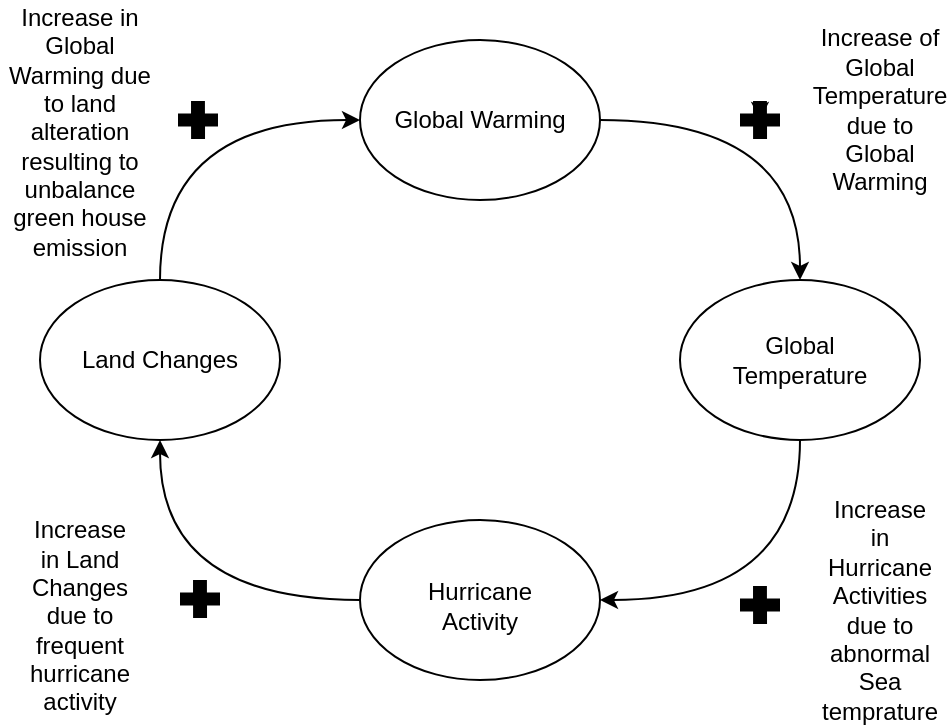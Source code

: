 <mxfile version="22.1.18" type="github">
  <diagram name="Page-1" id="fS8TGvwCn-0KRB2SJR9b">
    <mxGraphModel dx="880" dy="434" grid="1" gridSize="10" guides="1" tooltips="1" connect="1" arrows="1" fold="1" page="1" pageScale="1" pageWidth="850" pageHeight="1100" math="0" shadow="0">
      <root>
        <mxCell id="0" />
        <mxCell id="1" parent="0" />
        <mxCell id="zLddz1JKHRHsstX0XcwO-6" style="edgeStyle=orthogonalEdgeStyle;rounded=0;orthogonalLoop=1;jettySize=auto;html=1;exitX=1;exitY=0.5;exitDx=0;exitDy=0;entryX=0.5;entryY=0;entryDx=0;entryDy=0;curved=1;" edge="1" parent="1" source="zLddz1JKHRHsstX0XcwO-1" target="zLddz1JKHRHsstX0XcwO-3">
          <mxGeometry relative="1" as="geometry" />
        </mxCell>
        <mxCell id="zLddz1JKHRHsstX0XcwO-1" value="" style="ellipse;whiteSpace=wrap;html=1;" vertex="1" parent="1">
          <mxGeometry x="320" y="80" width="120" height="80" as="geometry" />
        </mxCell>
        <mxCell id="zLddz1JKHRHsstX0XcwO-2" value="Global Warming" style="text;html=1;strokeColor=none;fillColor=none;align=center;verticalAlign=middle;whiteSpace=wrap;rounded=0;" vertex="1" parent="1">
          <mxGeometry x="335" y="92.5" width="90" height="55" as="geometry" />
        </mxCell>
        <mxCell id="zLddz1JKHRHsstX0XcwO-7" style="edgeStyle=orthogonalEdgeStyle;rounded=0;orthogonalLoop=1;jettySize=auto;html=1;entryX=1;entryY=0.5;entryDx=0;entryDy=0;curved=1;" edge="1" parent="1" source="zLddz1JKHRHsstX0XcwO-3" target="zLddz1JKHRHsstX0XcwO-5">
          <mxGeometry relative="1" as="geometry">
            <Array as="points">
              <mxPoint x="540" y="360" />
            </Array>
          </mxGeometry>
        </mxCell>
        <mxCell id="zLddz1JKHRHsstX0XcwO-3" value="" style="ellipse;whiteSpace=wrap;html=1;" vertex="1" parent="1">
          <mxGeometry x="480" y="200" width="120" height="80" as="geometry" />
        </mxCell>
        <mxCell id="zLddz1JKHRHsstX0XcwO-9" style="edgeStyle=orthogonalEdgeStyle;rounded=0;orthogonalLoop=1;jettySize=auto;html=1;entryX=0;entryY=0.5;entryDx=0;entryDy=0;curved=1;" edge="1" parent="1" source="zLddz1JKHRHsstX0XcwO-4" target="zLddz1JKHRHsstX0XcwO-1">
          <mxGeometry relative="1" as="geometry">
            <Array as="points">
              <mxPoint x="220" y="120" />
            </Array>
          </mxGeometry>
        </mxCell>
        <mxCell id="zLddz1JKHRHsstX0XcwO-4" value="" style="ellipse;whiteSpace=wrap;html=1;" vertex="1" parent="1">
          <mxGeometry x="160" y="200" width="120" height="80" as="geometry" />
        </mxCell>
        <mxCell id="zLddz1JKHRHsstX0XcwO-8" style="edgeStyle=orthogonalEdgeStyle;rounded=0;orthogonalLoop=1;jettySize=auto;html=1;entryX=0.5;entryY=1;entryDx=0;entryDy=0;curved=1;" edge="1" parent="1" source="zLddz1JKHRHsstX0XcwO-5" target="zLddz1JKHRHsstX0XcwO-4">
          <mxGeometry relative="1" as="geometry" />
        </mxCell>
        <mxCell id="zLddz1JKHRHsstX0XcwO-5" value="" style="ellipse;whiteSpace=wrap;html=1;" vertex="1" parent="1">
          <mxGeometry x="320" y="320" width="120" height="80" as="geometry" />
        </mxCell>
        <mxCell id="zLddz1JKHRHsstX0XcwO-10" value="" style="shape=mxgraph.signs.healthcare.first_aid;html=1;pointerEvents=1;fillColor=#000000;strokeColor=none;verticalLabelPosition=bottom;verticalAlign=top;align=center;" vertex="1" parent="1">
          <mxGeometry x="510" y="110.5" width="20" height="19" as="geometry" />
        </mxCell>
        <mxCell id="zLddz1JKHRHsstX0XcwO-12" style="edgeStyle=orthogonalEdgeStyle;rounded=0;orthogonalLoop=1;jettySize=auto;html=1;exitX=0.5;exitY=0;exitDx=0;exitDy=0;exitPerimeter=0;entryX=0.5;entryY=0.5;entryDx=0;entryDy=0;entryPerimeter=0;" edge="1" parent="1" source="zLddz1JKHRHsstX0XcwO-10" target="zLddz1JKHRHsstX0XcwO-10">
          <mxGeometry relative="1" as="geometry" />
        </mxCell>
        <mxCell id="zLddz1JKHRHsstX0XcwO-16" value="" style="shape=mxgraph.signs.healthcare.first_aid;html=1;pointerEvents=1;fillColor=#000000;strokeColor=none;verticalLabelPosition=bottom;verticalAlign=top;align=center;" vertex="1" parent="1">
          <mxGeometry x="230" y="350" width="20" height="19" as="geometry" />
        </mxCell>
        <mxCell id="zLddz1JKHRHsstX0XcwO-17" value="" style="shape=mxgraph.signs.healthcare.first_aid;html=1;pointerEvents=1;fillColor=#000000;strokeColor=none;verticalLabelPosition=bottom;verticalAlign=top;align=center;" vertex="1" parent="1">
          <mxGeometry x="229" y="110.5" width="20" height="19" as="geometry" />
        </mxCell>
        <mxCell id="zLddz1JKHRHsstX0XcwO-19" value="" style="shape=mxgraph.signs.healthcare.first_aid;html=1;pointerEvents=1;fillColor=#000000;strokeColor=none;verticalLabelPosition=bottom;verticalAlign=top;align=center;" vertex="1" parent="1">
          <mxGeometry x="510" y="353" width="20" height="19" as="geometry" />
        </mxCell>
        <mxCell id="zLddz1JKHRHsstX0XcwO-24" value="Global Temperature" style="text;html=1;strokeColor=none;fillColor=none;align=center;verticalAlign=middle;whiteSpace=wrap;rounded=0;" vertex="1" parent="1">
          <mxGeometry x="495" y="212.5" width="90" height="55" as="geometry" />
        </mxCell>
        <mxCell id="zLddz1JKHRHsstX0XcwO-25" value="Hurricane Activity" style="text;html=1;strokeColor=none;fillColor=none;align=center;verticalAlign=middle;whiteSpace=wrap;rounded=0;" vertex="1" parent="1">
          <mxGeometry x="335" y="335" width="90" height="55" as="geometry" />
        </mxCell>
        <mxCell id="zLddz1JKHRHsstX0XcwO-26" value="Land Changes" style="text;html=1;strokeColor=none;fillColor=none;align=center;verticalAlign=middle;whiteSpace=wrap;rounded=0;" vertex="1" parent="1">
          <mxGeometry x="175" y="212.5" width="90" height="55" as="geometry" />
        </mxCell>
        <mxCell id="zLddz1JKHRHsstX0XcwO-27" value="Increase of Global Temperature due to Global Warming" style="text;html=1;strokeColor=none;fillColor=none;align=center;verticalAlign=middle;whiteSpace=wrap;rounded=0;" vertex="1" parent="1">
          <mxGeometry x="550" y="99.5" width="60" height="30" as="geometry" />
        </mxCell>
        <mxCell id="zLddz1JKHRHsstX0XcwO-28" value="Increase in Hurricane Activities due to abnormal Sea temprature" style="text;html=1;strokeColor=none;fillColor=none;align=center;verticalAlign=middle;whiteSpace=wrap;rounded=0;" vertex="1" parent="1">
          <mxGeometry x="550" y="350" width="60" height="30" as="geometry" />
        </mxCell>
        <mxCell id="zLddz1JKHRHsstX0XcwO-29" value="Increase in Land Changes due to frequent hurricane activity" style="text;html=1;strokeColor=none;fillColor=none;align=center;verticalAlign=middle;whiteSpace=wrap;rounded=0;" vertex="1" parent="1">
          <mxGeometry x="150" y="353" width="60" height="30" as="geometry" />
        </mxCell>
        <mxCell id="zLddz1JKHRHsstX0XcwO-30" value="Increase in Global Warming due to land alteration resulting to unbalance green house emission" style="text;html=1;strokeColor=none;fillColor=none;align=center;verticalAlign=middle;whiteSpace=wrap;rounded=0;" vertex="1" parent="1">
          <mxGeometry x="140" y="110.5" width="80" height="30" as="geometry" />
        </mxCell>
      </root>
    </mxGraphModel>
  </diagram>
</mxfile>
